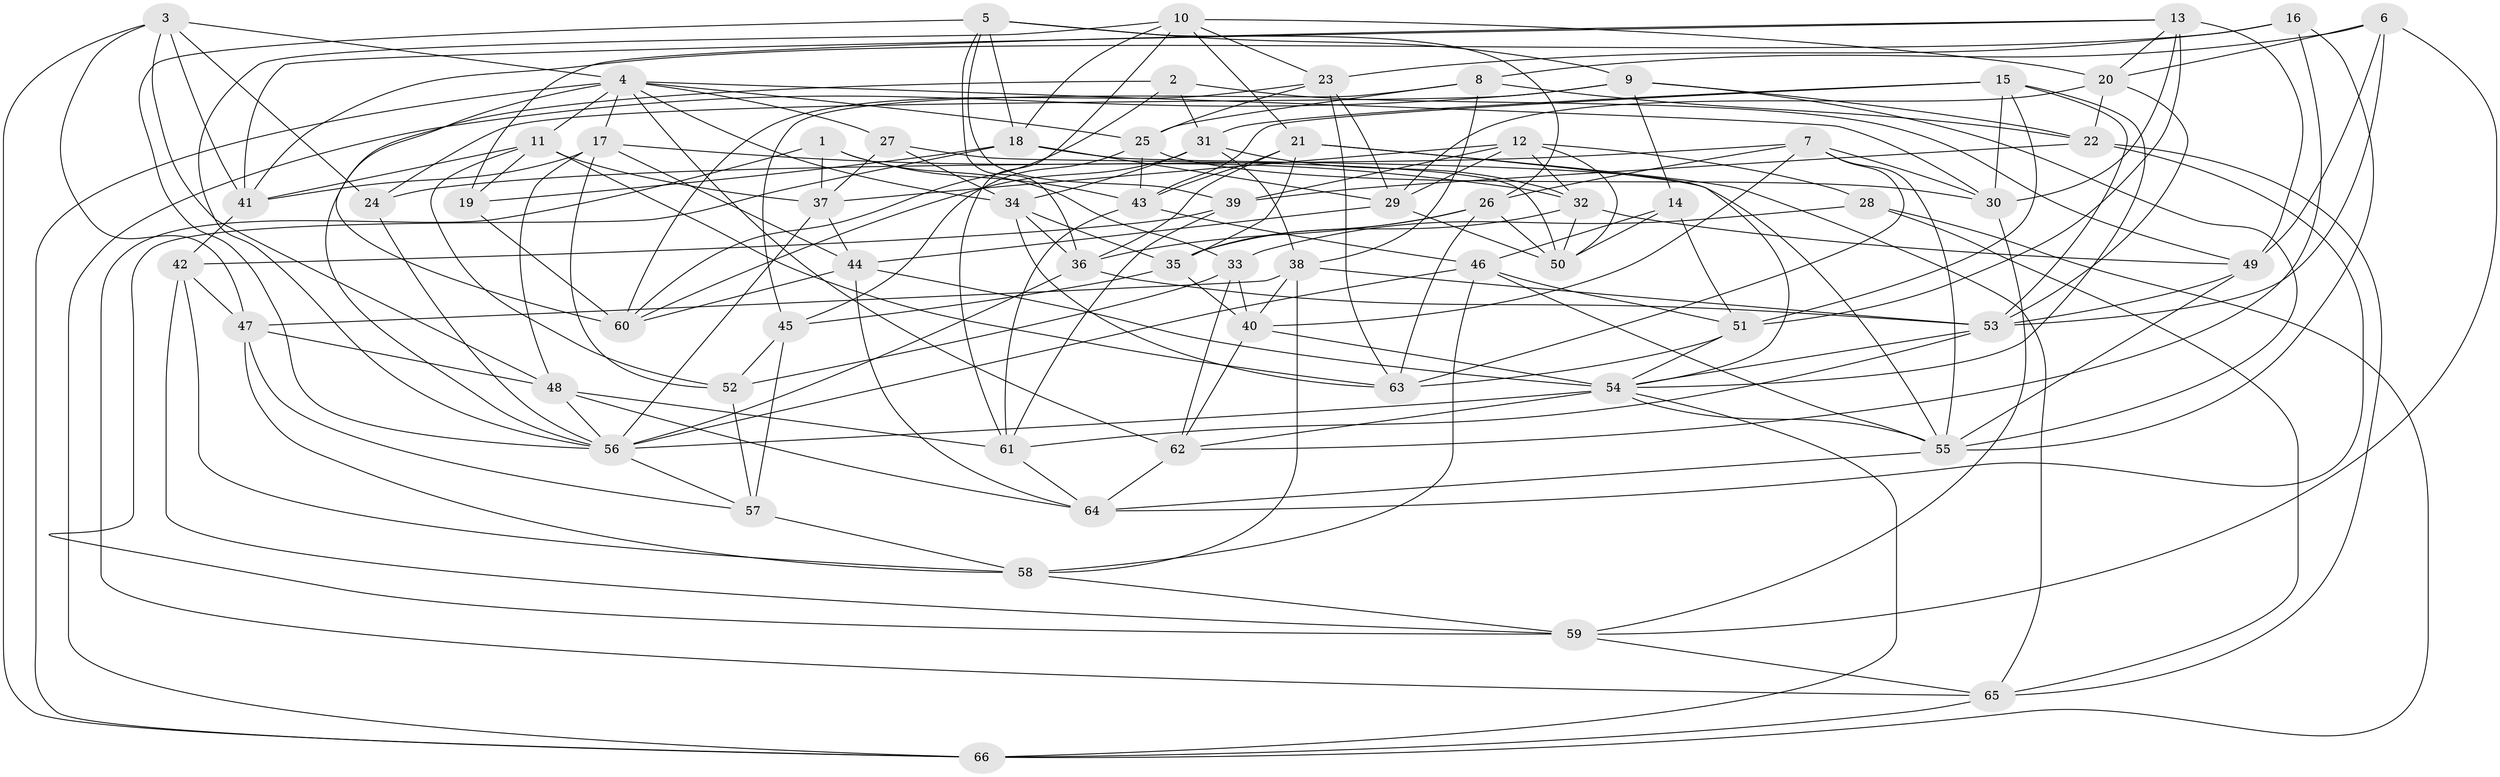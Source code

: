 // original degree distribution, {4: 1.0}
// Generated by graph-tools (version 1.1) at 2025/26/03/09/25 03:26:58]
// undirected, 66 vertices, 194 edges
graph export_dot {
graph [start="1"]
  node [color=gray90,style=filled];
  1;
  2;
  3;
  4;
  5;
  6;
  7;
  8;
  9;
  10;
  11;
  12;
  13;
  14;
  15;
  16;
  17;
  18;
  19;
  20;
  21;
  22;
  23;
  24;
  25;
  26;
  27;
  28;
  29;
  30;
  31;
  32;
  33;
  34;
  35;
  36;
  37;
  38;
  39;
  40;
  41;
  42;
  43;
  44;
  45;
  46;
  47;
  48;
  49;
  50;
  51;
  52;
  53;
  54;
  55;
  56;
  57;
  58;
  59;
  60;
  61;
  62;
  63;
  64;
  65;
  66;
  1 -- 33 [weight=1.0];
  1 -- 37 [weight=1.0];
  1 -- 43 [weight=1.0];
  1 -- 65 [weight=1.0];
  2 -- 31 [weight=1.0];
  2 -- 49 [weight=1.0];
  2 -- 56 [weight=1.0];
  2 -- 60 [weight=1.0];
  3 -- 4 [weight=1.0];
  3 -- 24 [weight=1.0];
  3 -- 41 [weight=1.0];
  3 -- 47 [weight=1.0];
  3 -- 48 [weight=1.0];
  3 -- 66 [weight=1.0];
  4 -- 11 [weight=1.0];
  4 -- 17 [weight=1.0];
  4 -- 25 [weight=1.0];
  4 -- 27 [weight=1.0];
  4 -- 30 [weight=1.0];
  4 -- 34 [weight=1.0];
  4 -- 60 [weight=1.0];
  4 -- 62 [weight=1.0];
  4 -- 66 [weight=1.0];
  5 -- 9 [weight=1.0];
  5 -- 18 [weight=1.0];
  5 -- 26 [weight=1.0];
  5 -- 36 [weight=1.0];
  5 -- 39 [weight=1.0];
  5 -- 56 [weight=1.0];
  6 -- 8 [weight=2.0];
  6 -- 20 [weight=1.0];
  6 -- 49 [weight=1.0];
  6 -- 53 [weight=1.0];
  6 -- 59 [weight=1.0];
  7 -- 24 [weight=1.0];
  7 -- 26 [weight=1.0];
  7 -- 30 [weight=1.0];
  7 -- 40 [weight=1.0];
  7 -- 55 [weight=1.0];
  7 -- 63 [weight=1.0];
  8 -- 22 [weight=1.0];
  8 -- 25 [weight=1.0];
  8 -- 38 [weight=1.0];
  8 -- 45 [weight=1.0];
  9 -- 14 [weight=1.0];
  9 -- 22 [weight=1.0];
  9 -- 24 [weight=1.0];
  9 -- 55 [weight=1.0];
  9 -- 66 [weight=1.0];
  10 -- 18 [weight=1.0];
  10 -- 20 [weight=1.0];
  10 -- 21 [weight=1.0];
  10 -- 23 [weight=1.0];
  10 -- 56 [weight=1.0];
  10 -- 61 [weight=1.0];
  11 -- 19 [weight=1.0];
  11 -- 37 [weight=1.0];
  11 -- 41 [weight=1.0];
  11 -- 52 [weight=1.0];
  11 -- 63 [weight=1.0];
  12 -- 28 [weight=1.0];
  12 -- 29 [weight=1.0];
  12 -- 32 [weight=1.0];
  12 -- 37 [weight=1.0];
  12 -- 39 [weight=1.0];
  12 -- 50 [weight=1.0];
  13 -- 19 [weight=1.0];
  13 -- 20 [weight=1.0];
  13 -- 30 [weight=1.0];
  13 -- 41 [weight=1.0];
  13 -- 49 [weight=1.0];
  13 -- 51 [weight=1.0];
  14 -- 46 [weight=1.0];
  14 -- 50 [weight=1.0];
  14 -- 51 [weight=1.0];
  15 -- 30 [weight=1.0];
  15 -- 31 [weight=1.0];
  15 -- 43 [weight=1.0];
  15 -- 51 [weight=1.0];
  15 -- 53 [weight=1.0];
  15 -- 54 [weight=1.0];
  16 -- 23 [weight=1.0];
  16 -- 41 [weight=1.0];
  16 -- 55 [weight=1.0];
  16 -- 62 [weight=1.0];
  17 -- 32 [weight=1.0];
  17 -- 41 [weight=1.0];
  17 -- 44 [weight=1.0];
  17 -- 48 [weight=1.0];
  17 -- 52 [weight=1.0];
  18 -- 19 [weight=1.0];
  18 -- 29 [weight=1.0];
  18 -- 55 [weight=1.0];
  18 -- 59 [weight=1.0];
  19 -- 60 [weight=1.0];
  20 -- 22 [weight=1.0];
  20 -- 29 [weight=1.0];
  20 -- 53 [weight=1.0];
  21 -- 35 [weight=1.0];
  21 -- 36 [weight=1.0];
  21 -- 43 [weight=1.0];
  21 -- 54 [weight=1.0];
  21 -- 65 [weight=1.0];
  22 -- 39 [weight=1.0];
  22 -- 64 [weight=1.0];
  22 -- 65 [weight=1.0];
  23 -- 25 [weight=1.0];
  23 -- 29 [weight=1.0];
  23 -- 60 [weight=1.0];
  23 -- 63 [weight=1.0];
  24 -- 56 [weight=1.0];
  25 -- 30 [weight=1.0];
  25 -- 43 [weight=1.0];
  25 -- 45 [weight=1.0];
  26 -- 35 [weight=1.0];
  26 -- 36 [weight=1.0];
  26 -- 50 [weight=1.0];
  26 -- 63 [weight=1.0];
  27 -- 34 [weight=1.0];
  27 -- 37 [weight=1.0];
  27 -- 50 [weight=1.0];
  28 -- 33 [weight=1.0];
  28 -- 65 [weight=1.0];
  28 -- 66 [weight=1.0];
  29 -- 44 [weight=1.0];
  29 -- 50 [weight=1.0];
  30 -- 59 [weight=1.0];
  31 -- 32 [weight=1.0];
  31 -- 34 [weight=1.0];
  31 -- 38 [weight=1.0];
  31 -- 60 [weight=1.0];
  32 -- 35 [weight=1.0];
  32 -- 49 [weight=1.0];
  32 -- 50 [weight=1.0];
  33 -- 40 [weight=1.0];
  33 -- 52 [weight=2.0];
  33 -- 62 [weight=1.0];
  34 -- 35 [weight=1.0];
  34 -- 36 [weight=1.0];
  34 -- 63 [weight=1.0];
  35 -- 40 [weight=1.0];
  35 -- 45 [weight=1.0];
  36 -- 53 [weight=1.0];
  36 -- 56 [weight=1.0];
  37 -- 44 [weight=1.0];
  37 -- 56 [weight=1.0];
  38 -- 40 [weight=1.0];
  38 -- 47 [weight=1.0];
  38 -- 53 [weight=1.0];
  38 -- 58 [weight=1.0];
  39 -- 42 [weight=2.0];
  39 -- 61 [weight=1.0];
  40 -- 54 [weight=1.0];
  40 -- 62 [weight=1.0];
  41 -- 42 [weight=1.0];
  42 -- 47 [weight=1.0];
  42 -- 58 [weight=1.0];
  42 -- 59 [weight=1.0];
  43 -- 46 [weight=1.0];
  43 -- 61 [weight=1.0];
  44 -- 54 [weight=1.0];
  44 -- 60 [weight=1.0];
  44 -- 64 [weight=1.0];
  45 -- 52 [weight=1.0];
  45 -- 57 [weight=2.0];
  46 -- 51 [weight=1.0];
  46 -- 55 [weight=1.0];
  46 -- 56 [weight=1.0];
  46 -- 58 [weight=1.0];
  47 -- 48 [weight=1.0];
  47 -- 57 [weight=1.0];
  47 -- 58 [weight=1.0];
  48 -- 56 [weight=1.0];
  48 -- 61 [weight=1.0];
  48 -- 64 [weight=1.0];
  49 -- 53 [weight=1.0];
  49 -- 55 [weight=1.0];
  51 -- 54 [weight=1.0];
  51 -- 63 [weight=1.0];
  52 -- 57 [weight=1.0];
  53 -- 54 [weight=1.0];
  53 -- 61 [weight=1.0];
  54 -- 55 [weight=1.0];
  54 -- 56 [weight=1.0];
  54 -- 62 [weight=1.0];
  54 -- 66 [weight=1.0];
  55 -- 64 [weight=1.0];
  56 -- 57 [weight=1.0];
  57 -- 58 [weight=1.0];
  58 -- 59 [weight=1.0];
  59 -- 65 [weight=1.0];
  61 -- 64 [weight=1.0];
  62 -- 64 [weight=1.0];
  65 -- 66 [weight=1.0];
}
